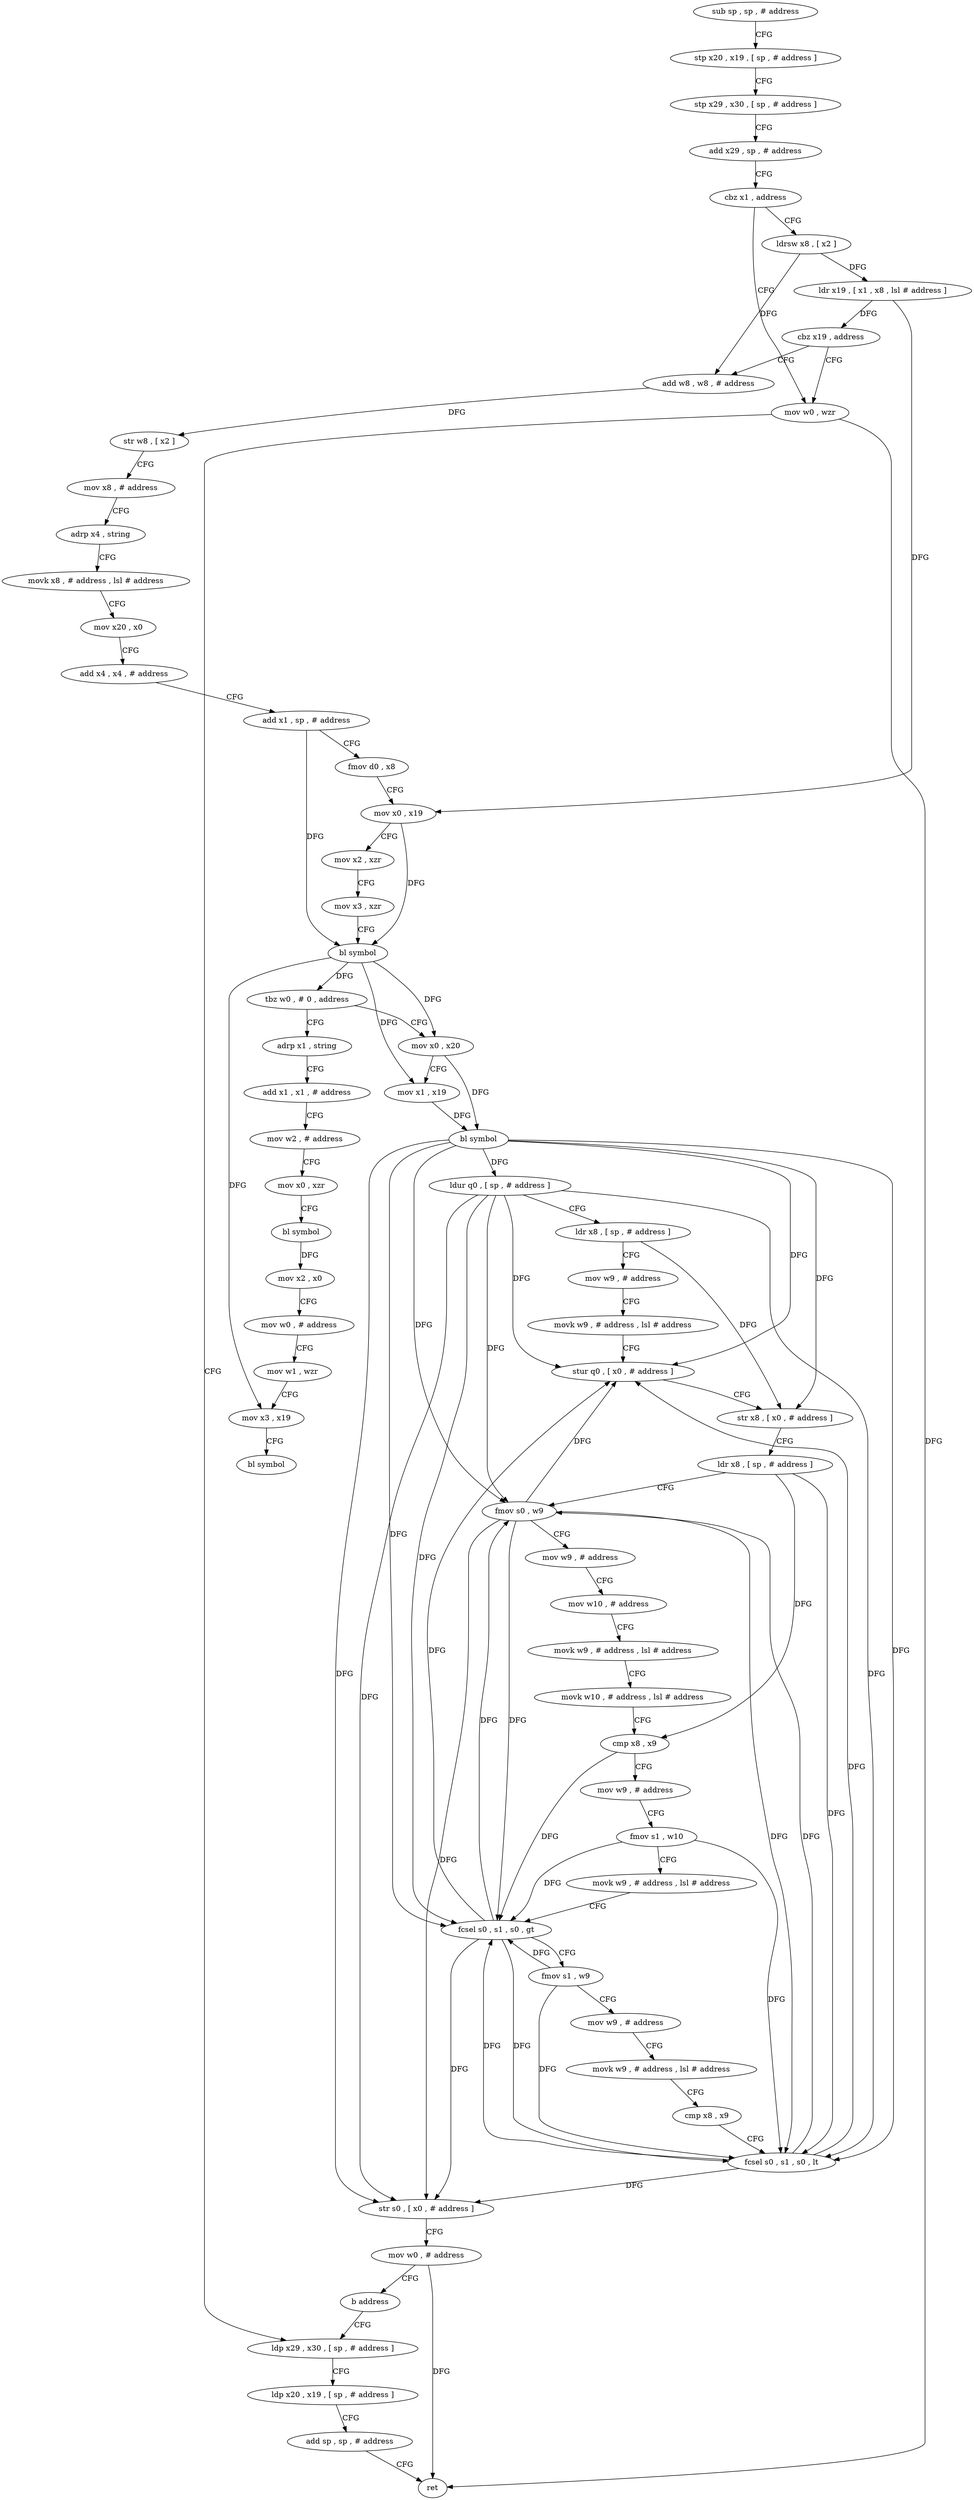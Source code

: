 digraph "func" {
"4253164" [label = "sub sp , sp , # address" ]
"4253168" [label = "stp x20 , x19 , [ sp , # address ]" ]
"4253172" [label = "stp x29 , x30 , [ sp , # address ]" ]
"4253176" [label = "add x29 , sp , # address" ]
"4253180" [label = "cbz x1 , address" ]
"4253364" [label = "mov w0 , wzr" ]
"4253184" [label = "ldrsw x8 , [ x2 ]" ]
"4253368" [label = "ldp x29 , x30 , [ sp , # address ]" ]
"4253188" [label = "ldr x19 , [ x1 , x8 , lsl # address ]" ]
"4253192" [label = "cbz x19 , address" ]
"4253196" [label = "add w8 , w8 , # address" ]
"4253200" [label = "str w8 , [ x2 ]" ]
"4253204" [label = "mov x8 , # address" ]
"4253208" [label = "adrp x4 , string" ]
"4253212" [label = "movk x8 , # address , lsl # address" ]
"4253216" [label = "mov x20 , x0" ]
"4253220" [label = "add x4 , x4 , # address" ]
"4253224" [label = "add x1 , sp , # address" ]
"4253228" [label = "fmov d0 , x8" ]
"4253232" [label = "mov x0 , x19" ]
"4253236" [label = "mov x2 , xzr" ]
"4253240" [label = "mov x3 , xzr" ]
"4253244" [label = "bl symbol" ]
"4253248" [label = "tbz w0 , # 0 , address" ]
"4253384" [label = "adrp x1 , string" ]
"4253252" [label = "mov x0 , x20" ]
"4253388" [label = "add x1 , x1 , # address" ]
"4253392" [label = "mov w2 , # address" ]
"4253396" [label = "mov x0 , xzr" ]
"4253400" [label = "bl symbol" ]
"4253404" [label = "mov x2 , x0" ]
"4253408" [label = "mov w0 , # address" ]
"4253412" [label = "mov w1 , wzr" ]
"4253416" [label = "mov x3 , x19" ]
"4253420" [label = "bl symbol" ]
"4253256" [label = "mov x1 , x19" ]
"4253260" [label = "bl symbol" ]
"4253264" [label = "ldur q0 , [ sp , # address ]" ]
"4253268" [label = "ldr x8 , [ sp , # address ]" ]
"4253272" [label = "mov w9 , # address" ]
"4253276" [label = "movk w9 , # address , lsl # address" ]
"4253280" [label = "stur q0 , [ x0 , # address ]" ]
"4253284" [label = "str x8 , [ x0 , # address ]" ]
"4253288" [label = "ldr x8 , [ sp , # address ]" ]
"4253292" [label = "fmov s0 , w9" ]
"4253296" [label = "mov w9 , # address" ]
"4253300" [label = "mov w10 , # address" ]
"4253304" [label = "movk w9 , # address , lsl # address" ]
"4253308" [label = "movk w10 , # address , lsl # address" ]
"4253312" [label = "cmp x8 , x9" ]
"4253316" [label = "mov w9 , # address" ]
"4253320" [label = "fmov s1 , w10" ]
"4253324" [label = "movk w9 , # address , lsl # address" ]
"4253328" [label = "fcsel s0 , s1 , s0 , gt" ]
"4253332" [label = "fmov s1 , w9" ]
"4253336" [label = "mov w9 , # address" ]
"4253340" [label = "movk w9 , # address , lsl # address" ]
"4253344" [label = "cmp x8 , x9" ]
"4253348" [label = "fcsel s0 , s1 , s0 , lt" ]
"4253352" [label = "str s0 , [ x0 , # address ]" ]
"4253356" [label = "mov w0 , # address" ]
"4253360" [label = "b address" ]
"4253372" [label = "ldp x20 , x19 , [ sp , # address ]" ]
"4253376" [label = "add sp , sp , # address" ]
"4253380" [label = "ret" ]
"4253164" -> "4253168" [ label = "CFG" ]
"4253168" -> "4253172" [ label = "CFG" ]
"4253172" -> "4253176" [ label = "CFG" ]
"4253176" -> "4253180" [ label = "CFG" ]
"4253180" -> "4253364" [ label = "CFG" ]
"4253180" -> "4253184" [ label = "CFG" ]
"4253364" -> "4253368" [ label = "CFG" ]
"4253364" -> "4253380" [ label = "DFG" ]
"4253184" -> "4253188" [ label = "DFG" ]
"4253184" -> "4253196" [ label = "DFG" ]
"4253368" -> "4253372" [ label = "CFG" ]
"4253188" -> "4253192" [ label = "DFG" ]
"4253188" -> "4253232" [ label = "DFG" ]
"4253192" -> "4253364" [ label = "CFG" ]
"4253192" -> "4253196" [ label = "CFG" ]
"4253196" -> "4253200" [ label = "DFG" ]
"4253200" -> "4253204" [ label = "CFG" ]
"4253204" -> "4253208" [ label = "CFG" ]
"4253208" -> "4253212" [ label = "CFG" ]
"4253212" -> "4253216" [ label = "CFG" ]
"4253216" -> "4253220" [ label = "CFG" ]
"4253220" -> "4253224" [ label = "CFG" ]
"4253224" -> "4253228" [ label = "CFG" ]
"4253224" -> "4253244" [ label = "DFG" ]
"4253228" -> "4253232" [ label = "CFG" ]
"4253232" -> "4253236" [ label = "CFG" ]
"4253232" -> "4253244" [ label = "DFG" ]
"4253236" -> "4253240" [ label = "CFG" ]
"4253240" -> "4253244" [ label = "CFG" ]
"4253244" -> "4253248" [ label = "DFG" ]
"4253244" -> "4253416" [ label = "DFG" ]
"4253244" -> "4253256" [ label = "DFG" ]
"4253244" -> "4253252" [ label = "DFG" ]
"4253248" -> "4253384" [ label = "CFG" ]
"4253248" -> "4253252" [ label = "CFG" ]
"4253384" -> "4253388" [ label = "CFG" ]
"4253252" -> "4253256" [ label = "CFG" ]
"4253252" -> "4253260" [ label = "DFG" ]
"4253388" -> "4253392" [ label = "CFG" ]
"4253392" -> "4253396" [ label = "CFG" ]
"4253396" -> "4253400" [ label = "CFG" ]
"4253400" -> "4253404" [ label = "DFG" ]
"4253404" -> "4253408" [ label = "CFG" ]
"4253408" -> "4253412" [ label = "CFG" ]
"4253412" -> "4253416" [ label = "CFG" ]
"4253416" -> "4253420" [ label = "CFG" ]
"4253256" -> "4253260" [ label = "DFG" ]
"4253260" -> "4253264" [ label = "DFG" ]
"4253260" -> "4253280" [ label = "DFG" ]
"4253260" -> "4253284" [ label = "DFG" ]
"4253260" -> "4253352" [ label = "DFG" ]
"4253260" -> "4253292" [ label = "DFG" ]
"4253260" -> "4253328" [ label = "DFG" ]
"4253260" -> "4253348" [ label = "DFG" ]
"4253264" -> "4253268" [ label = "CFG" ]
"4253264" -> "4253280" [ label = "DFG" ]
"4253264" -> "4253292" [ label = "DFG" ]
"4253264" -> "4253328" [ label = "DFG" ]
"4253264" -> "4253348" [ label = "DFG" ]
"4253264" -> "4253352" [ label = "DFG" ]
"4253268" -> "4253272" [ label = "CFG" ]
"4253268" -> "4253284" [ label = "DFG" ]
"4253272" -> "4253276" [ label = "CFG" ]
"4253276" -> "4253280" [ label = "CFG" ]
"4253280" -> "4253284" [ label = "CFG" ]
"4253284" -> "4253288" [ label = "CFG" ]
"4253288" -> "4253292" [ label = "CFG" ]
"4253288" -> "4253312" [ label = "DFG" ]
"4253288" -> "4253348" [ label = "DFG" ]
"4253292" -> "4253296" [ label = "CFG" ]
"4253292" -> "4253280" [ label = "DFG" ]
"4253292" -> "4253328" [ label = "DFG" ]
"4253292" -> "4253348" [ label = "DFG" ]
"4253292" -> "4253352" [ label = "DFG" ]
"4253296" -> "4253300" [ label = "CFG" ]
"4253300" -> "4253304" [ label = "CFG" ]
"4253304" -> "4253308" [ label = "CFG" ]
"4253308" -> "4253312" [ label = "CFG" ]
"4253312" -> "4253316" [ label = "CFG" ]
"4253312" -> "4253328" [ label = "DFG" ]
"4253316" -> "4253320" [ label = "CFG" ]
"4253320" -> "4253324" [ label = "CFG" ]
"4253320" -> "4253328" [ label = "DFG" ]
"4253320" -> "4253348" [ label = "DFG" ]
"4253324" -> "4253328" [ label = "CFG" ]
"4253328" -> "4253332" [ label = "CFG" ]
"4253328" -> "4253280" [ label = "DFG" ]
"4253328" -> "4253292" [ label = "DFG" ]
"4253328" -> "4253348" [ label = "DFG" ]
"4253328" -> "4253352" [ label = "DFG" ]
"4253332" -> "4253336" [ label = "CFG" ]
"4253332" -> "4253328" [ label = "DFG" ]
"4253332" -> "4253348" [ label = "DFG" ]
"4253336" -> "4253340" [ label = "CFG" ]
"4253340" -> "4253344" [ label = "CFG" ]
"4253344" -> "4253348" [ label = "CFG" ]
"4253348" -> "4253352" [ label = "DFG" ]
"4253348" -> "4253280" [ label = "DFG" ]
"4253348" -> "4253292" [ label = "DFG" ]
"4253348" -> "4253328" [ label = "DFG" ]
"4253352" -> "4253356" [ label = "CFG" ]
"4253356" -> "4253360" [ label = "CFG" ]
"4253356" -> "4253380" [ label = "DFG" ]
"4253360" -> "4253368" [ label = "CFG" ]
"4253372" -> "4253376" [ label = "CFG" ]
"4253376" -> "4253380" [ label = "CFG" ]
}
